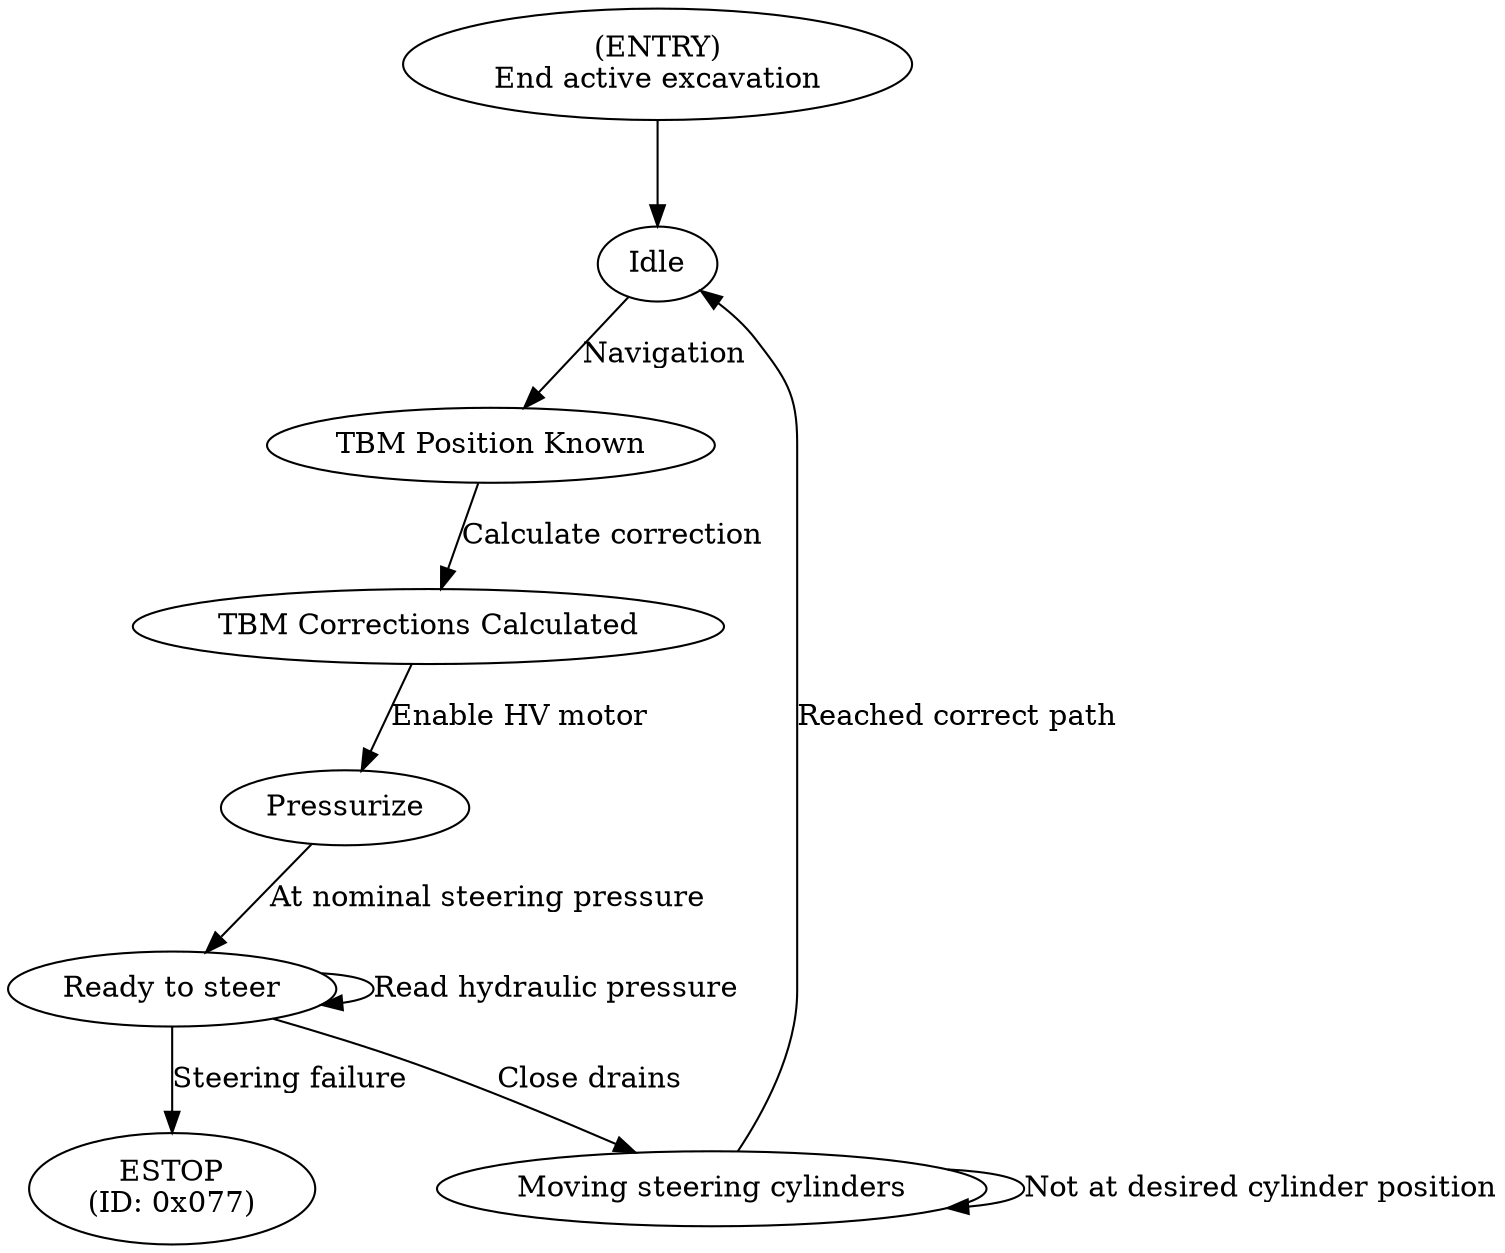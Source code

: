 digraph Steering {
    S00 [label="(ENTRY)\nEnd active excavation"];
    S01 [label="Idle"];
    S02 [label="TBM Position Known"];
    S03 [label="TBM Corrections Calculated"];
    S04 [label="Pressurize"];
    S05 [label="Ready to steer"];
    S06 [label = "Moving steering cylinders"];
    S07 [label = "ESTOP\n(ID: 0x077)"];

    S00 -> S01 [label=" "];
    S01 -> S02 [label="Navigation"];
    S02 -> S03 [label="Calculate correction"];
    S03 -> S04 [label="Enable HV motor"];
    S04 -> S05 [label="At nominal steering pressure"];
    S05 -> S05 [label="Read hydraulic pressure"]
    S05 -> S06 [label="Close drains"];
    S06 -> S01 [label="Reached correct path"];
    S06 -> S06 [label="Not at desired cylinder position"];
    S05 -> S07 [label="Steering failure"];
 }